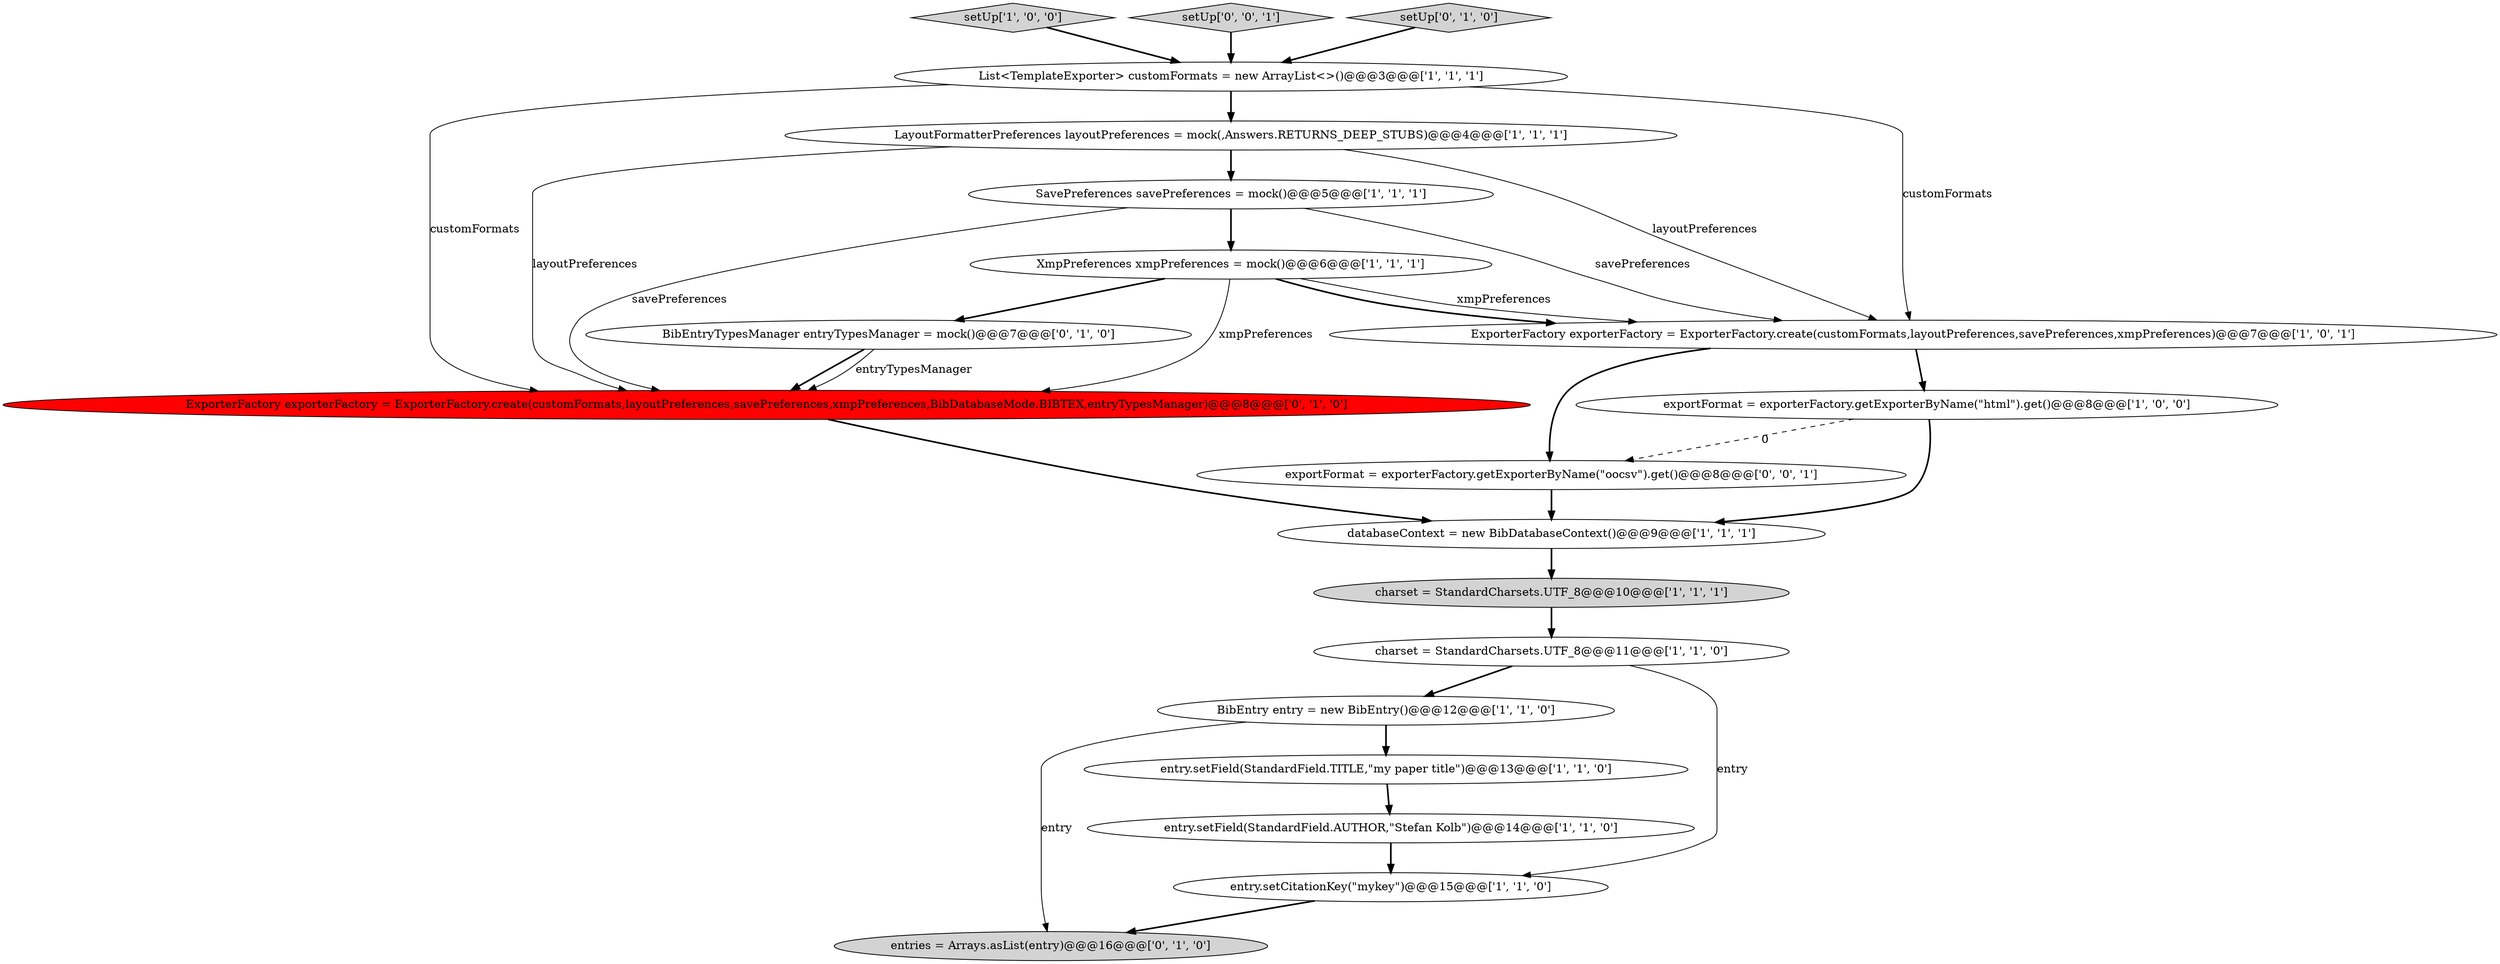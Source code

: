 digraph {
15 [style = filled, label = "BibEntryTypesManager entryTypesManager = mock()@@@7@@@['0', '1', '0']", fillcolor = white, shape = ellipse image = "AAA0AAABBB2BBB"];
14 [style = filled, label = "ExporterFactory exporterFactory = ExporterFactory.create(customFormats,layoutPreferences,savePreferences,xmpPreferences,BibDatabaseMode.BIBTEX,entryTypesManager)@@@8@@@['0', '1', '0']", fillcolor = red, shape = ellipse image = "AAA1AAABBB2BBB"];
1 [style = filled, label = "ExporterFactory exporterFactory = ExporterFactory.create(customFormats,layoutPreferences,savePreferences,xmpPreferences)@@@7@@@['1', '0', '1']", fillcolor = white, shape = ellipse image = "AAA0AAABBB1BBB"];
10 [style = filled, label = "BibEntry entry = new BibEntry()@@@12@@@['1', '1', '0']", fillcolor = white, shape = ellipse image = "AAA0AAABBB1BBB"];
11 [style = filled, label = "setUp['1', '0', '0']", fillcolor = lightgray, shape = diamond image = "AAA0AAABBB1BBB"];
9 [style = filled, label = "entry.setField(StandardField.AUTHOR,\"Stefan Kolb\")@@@14@@@['1', '1', '0']", fillcolor = white, shape = ellipse image = "AAA0AAABBB1BBB"];
13 [style = filled, label = "XmpPreferences xmpPreferences = mock()@@@6@@@['1', '1', '1']", fillcolor = white, shape = ellipse image = "AAA0AAABBB1BBB"];
7 [style = filled, label = "exportFormat = exporterFactory.getExporterByName(\"html\").get()@@@8@@@['1', '0', '0']", fillcolor = white, shape = ellipse image = "AAA0AAABBB1BBB"];
19 [style = filled, label = "exportFormat = exporterFactory.getExporterByName(\"oocsv\").get()@@@8@@@['0', '0', '1']", fillcolor = white, shape = ellipse image = "AAA0AAABBB3BBB"];
18 [style = filled, label = "setUp['0', '0', '1']", fillcolor = lightgray, shape = diamond image = "AAA0AAABBB3BBB"];
12 [style = filled, label = "LayoutFormatterPreferences layoutPreferences = mock(,Answers.RETURNS_DEEP_STUBS)@@@4@@@['1', '1', '1']", fillcolor = white, shape = ellipse image = "AAA0AAABBB1BBB"];
16 [style = filled, label = "setUp['0', '1', '0']", fillcolor = lightgray, shape = diamond image = "AAA0AAABBB2BBB"];
4 [style = filled, label = "SavePreferences savePreferences = mock()@@@5@@@['1', '1', '1']", fillcolor = white, shape = ellipse image = "AAA0AAABBB1BBB"];
17 [style = filled, label = "entries = Arrays.asList(entry)@@@16@@@['0', '1', '0']", fillcolor = lightgray, shape = ellipse image = "AAA0AAABBB2BBB"];
2 [style = filled, label = "List<TemplateExporter> customFormats = new ArrayList<>()@@@3@@@['1', '1', '1']", fillcolor = white, shape = ellipse image = "AAA0AAABBB1BBB"];
3 [style = filled, label = "entry.setCitationKey(\"mykey\")@@@15@@@['1', '1', '0']", fillcolor = white, shape = ellipse image = "AAA0AAABBB1BBB"];
0 [style = filled, label = "entry.setField(StandardField.TITLE,\"my paper title\")@@@13@@@['1', '1', '0']", fillcolor = white, shape = ellipse image = "AAA0AAABBB1BBB"];
8 [style = filled, label = "charset = StandardCharsets.UTF_8@@@10@@@['1', '1', '1']", fillcolor = lightgray, shape = ellipse image = "AAA0AAABBB1BBB"];
5 [style = filled, label = "charset = StandardCharsets.UTF_8@@@11@@@['1', '1', '0']", fillcolor = white, shape = ellipse image = "AAA0AAABBB1BBB"];
6 [style = filled, label = "databaseContext = new BibDatabaseContext()@@@9@@@['1', '1', '1']", fillcolor = white, shape = ellipse image = "AAA0AAABBB1BBB"];
2->1 [style = solid, label="customFormats"];
5->10 [style = bold, label=""];
0->9 [style = bold, label=""];
15->14 [style = bold, label=""];
12->14 [style = solid, label="layoutPreferences"];
4->13 [style = bold, label=""];
13->14 [style = solid, label="xmpPreferences"];
15->14 [style = solid, label="entryTypesManager"];
12->1 [style = solid, label="layoutPreferences"];
16->2 [style = bold, label=""];
18->2 [style = bold, label=""];
19->6 [style = bold, label=""];
1->7 [style = bold, label=""];
11->2 [style = bold, label=""];
13->1 [style = bold, label=""];
2->12 [style = bold, label=""];
8->5 [style = bold, label=""];
12->4 [style = bold, label=""];
7->19 [style = dashed, label="0"];
10->17 [style = solid, label="entry"];
10->0 [style = bold, label=""];
6->8 [style = bold, label=""];
7->6 [style = bold, label=""];
9->3 [style = bold, label=""];
3->17 [style = bold, label=""];
13->1 [style = solid, label="xmpPreferences"];
2->14 [style = solid, label="customFormats"];
13->15 [style = bold, label=""];
5->3 [style = solid, label="entry"];
1->19 [style = bold, label=""];
4->14 [style = solid, label="savePreferences"];
14->6 [style = bold, label=""];
4->1 [style = solid, label="savePreferences"];
}
